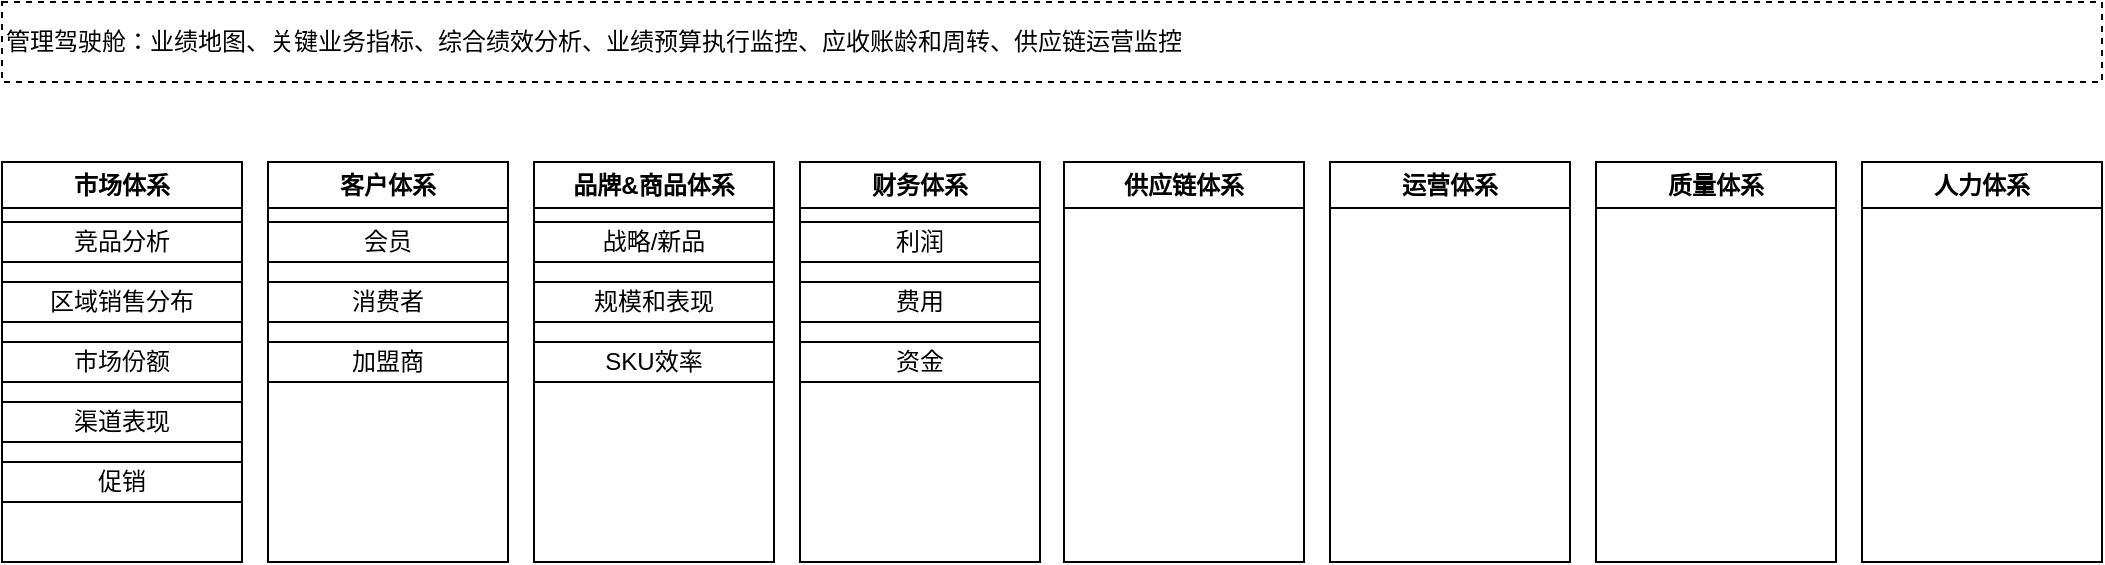 <mxfile version="26.2.6">
  <diagram name="第 1 页" id="divvTchaXtALyTu64W2u">
    <mxGraphModel dx="954" dy="524" grid="1" gridSize="10" guides="1" tooltips="1" connect="1" arrows="1" fold="1" page="1" pageScale="1" pageWidth="827" pageHeight="1169" math="0" shadow="0">
      <root>
        <mxCell id="0" />
        <mxCell id="1" parent="0" />
        <mxCell id="TGuO3DXBG8rAcAUJRnT1-1" value="市场体系" style="swimlane;whiteSpace=wrap;html=1;" vertex="1" parent="1">
          <mxGeometry x="140" y="170" width="120" height="200" as="geometry" />
        </mxCell>
        <mxCell id="TGuO3DXBG8rAcAUJRnT1-15" value="竞品分析" style="whiteSpace=wrap;html=1;" vertex="1" parent="TGuO3DXBG8rAcAUJRnT1-1">
          <mxGeometry y="30" width="120" height="20" as="geometry" />
        </mxCell>
        <mxCell id="TGuO3DXBG8rAcAUJRnT1-16" value="区域销售分布" style="whiteSpace=wrap;html=1;" vertex="1" parent="TGuO3DXBG8rAcAUJRnT1-1">
          <mxGeometry y="60" width="120" height="20" as="geometry" />
        </mxCell>
        <mxCell id="TGuO3DXBG8rAcAUJRnT1-17" value="市场份额" style="whiteSpace=wrap;html=1;" vertex="1" parent="TGuO3DXBG8rAcAUJRnT1-1">
          <mxGeometry y="90" width="120" height="20" as="geometry" />
        </mxCell>
        <mxCell id="TGuO3DXBG8rAcAUJRnT1-18" value="渠道表现" style="whiteSpace=wrap;html=1;" vertex="1" parent="TGuO3DXBG8rAcAUJRnT1-1">
          <mxGeometry y="120" width="120" height="20" as="geometry" />
        </mxCell>
        <mxCell id="TGuO3DXBG8rAcAUJRnT1-22" value="促销" style="whiteSpace=wrap;html=1;" vertex="1" parent="TGuO3DXBG8rAcAUJRnT1-1">
          <mxGeometry y="150" width="120" height="20" as="geometry" />
        </mxCell>
        <mxCell id="TGuO3DXBG8rAcAUJRnT1-2" value="财务体系" style="swimlane;whiteSpace=wrap;html=1;" vertex="1" parent="1">
          <mxGeometry x="539" y="170" width="120" height="200" as="geometry" />
        </mxCell>
        <mxCell id="TGuO3DXBG8rAcAUJRnT1-27" value="利润" style="whiteSpace=wrap;html=1;" vertex="1" parent="TGuO3DXBG8rAcAUJRnT1-2">
          <mxGeometry y="30" width="120" height="20" as="geometry" />
        </mxCell>
        <mxCell id="TGuO3DXBG8rAcAUJRnT1-30" value="费用" style="whiteSpace=wrap;html=1;" vertex="1" parent="TGuO3DXBG8rAcAUJRnT1-2">
          <mxGeometry y="60" width="120" height="20" as="geometry" />
        </mxCell>
        <mxCell id="TGuO3DXBG8rAcAUJRnT1-31" value="资金" style="whiteSpace=wrap;html=1;" vertex="1" parent="TGuO3DXBG8rAcAUJRnT1-2">
          <mxGeometry y="90" width="120" height="20" as="geometry" />
        </mxCell>
        <mxCell id="TGuO3DXBG8rAcAUJRnT1-3" value="客户体系" style="swimlane;whiteSpace=wrap;html=1;" vertex="1" parent="1">
          <mxGeometry x="273" y="170" width="120" height="200" as="geometry" />
        </mxCell>
        <mxCell id="TGuO3DXBG8rAcAUJRnT1-19" value="会员" style="whiteSpace=wrap;html=1;" vertex="1" parent="TGuO3DXBG8rAcAUJRnT1-3">
          <mxGeometry y="30" width="120" height="20" as="geometry" />
        </mxCell>
        <mxCell id="TGuO3DXBG8rAcAUJRnT1-20" value="消费者" style="whiteSpace=wrap;html=1;" vertex="1" parent="TGuO3DXBG8rAcAUJRnT1-3">
          <mxGeometry y="60" width="120" height="20" as="geometry" />
        </mxCell>
        <mxCell id="TGuO3DXBG8rAcAUJRnT1-21" value="加盟商" style="whiteSpace=wrap;html=1;" vertex="1" parent="TGuO3DXBG8rAcAUJRnT1-3">
          <mxGeometry y="90" width="120" height="20" as="geometry" />
        </mxCell>
        <mxCell id="TGuO3DXBG8rAcAUJRnT1-5" value="品牌&amp;amp;商品体系" style="swimlane;whiteSpace=wrap;html=1;" vertex="1" parent="1">
          <mxGeometry x="406" y="170" width="120" height="200" as="geometry" />
        </mxCell>
        <mxCell id="TGuO3DXBG8rAcAUJRnT1-24" value="战略/新品" style="whiteSpace=wrap;html=1;" vertex="1" parent="TGuO3DXBG8rAcAUJRnT1-5">
          <mxGeometry y="30" width="120" height="20" as="geometry" />
        </mxCell>
        <mxCell id="TGuO3DXBG8rAcAUJRnT1-32" value="规模和表现" style="whiteSpace=wrap;html=1;" vertex="1" parent="TGuO3DXBG8rAcAUJRnT1-5">
          <mxGeometry y="60" width="120" height="20" as="geometry" />
        </mxCell>
        <mxCell id="TGuO3DXBG8rAcAUJRnT1-33" value="SKU效率" style="whiteSpace=wrap;html=1;" vertex="1" parent="TGuO3DXBG8rAcAUJRnT1-5">
          <mxGeometry y="90" width="120" height="20" as="geometry" />
        </mxCell>
        <mxCell id="TGuO3DXBG8rAcAUJRnT1-6" value="供应链体系" style="swimlane;whiteSpace=wrap;html=1;" vertex="1" parent="1">
          <mxGeometry x="671" y="170" width="120" height="200" as="geometry" />
        </mxCell>
        <mxCell id="TGuO3DXBG8rAcAUJRnT1-7" value="运营体系" style="swimlane;whiteSpace=wrap;html=1;" vertex="1" parent="1">
          <mxGeometry x="804" y="170" width="120" height="200" as="geometry" />
        </mxCell>
        <mxCell id="TGuO3DXBG8rAcAUJRnT1-8" value="管理驾驶舱：业绩地图、关键业务指标、综合绩效分析、业绩预算执行监控、应收账龄和周转、供应链运营监控" style="rounded=0;whiteSpace=wrap;html=1;dashed=1;align=left;" vertex="1" parent="1">
          <mxGeometry x="140" y="90" width="1050" height="40" as="geometry" />
        </mxCell>
        <mxCell id="TGuO3DXBG8rAcAUJRnT1-9" value="质量体系" style="swimlane;whiteSpace=wrap;html=1;" vertex="1" parent="1">
          <mxGeometry x="937" y="170" width="120" height="200" as="geometry" />
        </mxCell>
        <mxCell id="TGuO3DXBG8rAcAUJRnT1-10" value="人力体系" style="swimlane;whiteSpace=wrap;html=1;" vertex="1" parent="1">
          <mxGeometry x="1070" y="170" width="120" height="200" as="geometry" />
        </mxCell>
      </root>
    </mxGraphModel>
  </diagram>
</mxfile>
